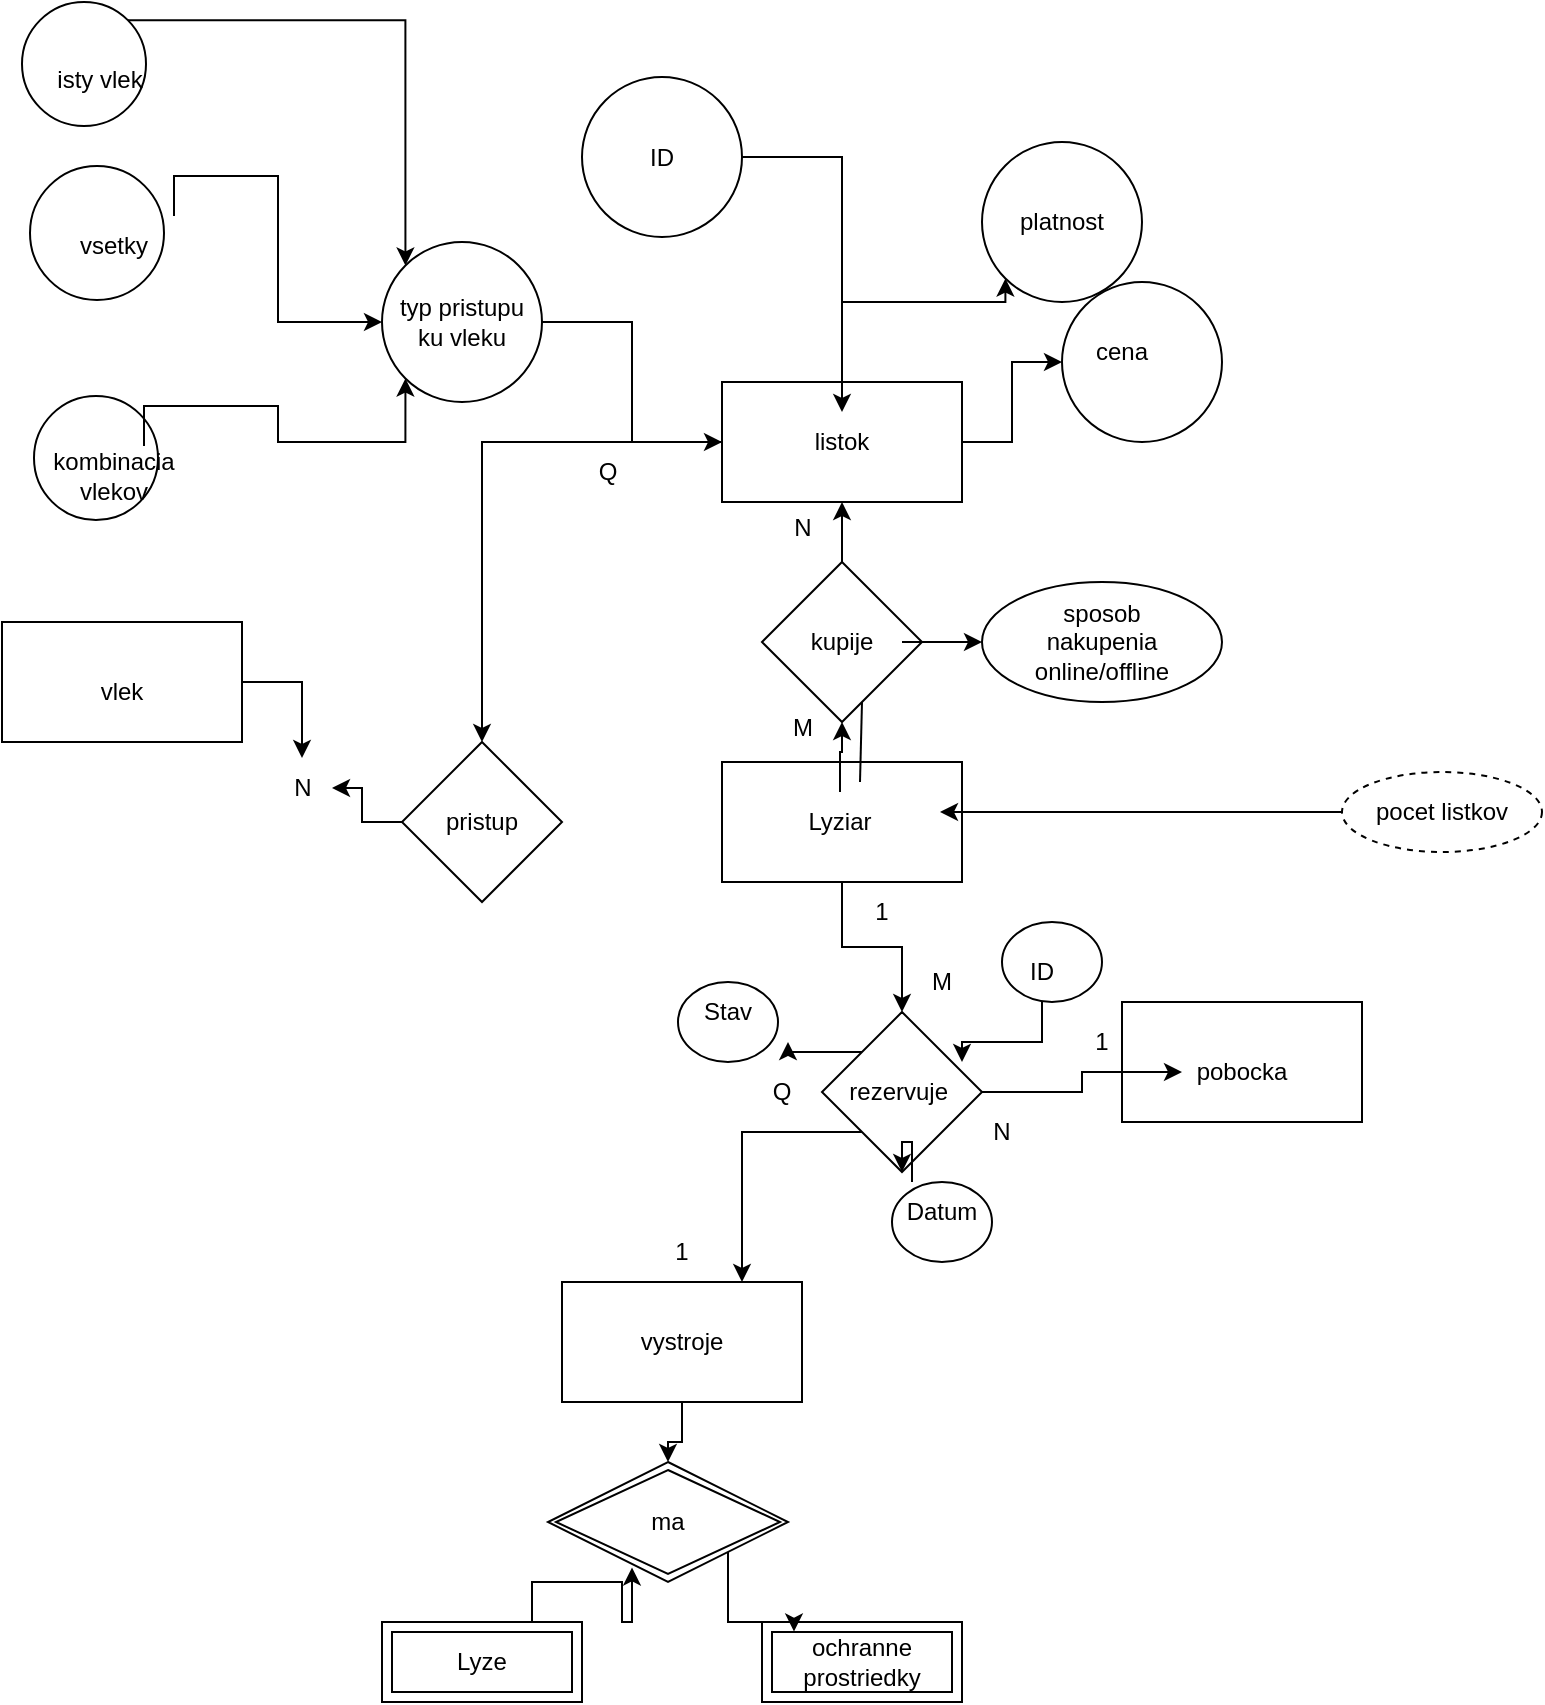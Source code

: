 <mxfile version="26.0.16">
  <diagram name="Сторінка-1" id="EbbtrPK-96Rvlipn7ob6">
    <mxGraphModel dx="2430" dy="869" grid="1" gridSize="10" guides="1" tooltips="1" connect="1" arrows="1" fold="1" page="1" pageScale="1" pageWidth="827" pageHeight="1169" math="0" shadow="0">
      <root>
        <mxCell id="0" />
        <mxCell id="1" parent="0" />
        <mxCell id="VFk0IlF5g3LK6-xfikvq-110" value="" style="edgeStyle=orthogonalEdgeStyle;rounded=0;orthogonalLoop=1;jettySize=auto;html=1;" edge="1" parent="1" source="VFk0IlF5g3LK6-xfikvq-1" target="VFk0IlF5g3LK6-xfikvq-109">
          <mxGeometry relative="1" as="geometry" />
        </mxCell>
        <mxCell id="VFk0IlF5g3LK6-xfikvq-1" value="" style="rounded=0;whiteSpace=wrap;html=1;" vertex="1" parent="1">
          <mxGeometry x="350" y="430" width="120" height="60" as="geometry" />
        </mxCell>
        <mxCell id="VFk0IlF5g3LK6-xfikvq-19" value="" style="edgeStyle=orthogonalEdgeStyle;rounded=0;orthogonalLoop=1;jettySize=auto;html=1;" edge="1" parent="1" source="VFk0IlF5g3LK6-xfikvq-2" target="VFk0IlF5g3LK6-xfikvq-18">
          <mxGeometry relative="1" as="geometry" />
        </mxCell>
        <mxCell id="VFk0IlF5g3LK6-xfikvq-2" value="Lyziar" style="text;html=1;align=center;verticalAlign=middle;whiteSpace=wrap;rounded=0;" vertex="1" parent="1">
          <mxGeometry x="379" y="445" width="60" height="30" as="geometry" />
        </mxCell>
        <mxCell id="VFk0IlF5g3LK6-xfikvq-78" value="" style="edgeStyle=orthogonalEdgeStyle;rounded=0;orthogonalLoop=1;jettySize=auto;html=1;entryX=0;entryY=1;entryDx=0;entryDy=0;" edge="1" parent="1" source="VFk0IlF5g3LK6-xfikvq-3" target="VFk0IlF5g3LK6-xfikvq-77">
          <mxGeometry relative="1" as="geometry">
            <Array as="points">
              <mxPoint x="410" y="200" />
              <mxPoint x="492" y="200" />
            </Array>
          </mxGeometry>
        </mxCell>
        <mxCell id="VFk0IlF5g3LK6-xfikvq-81" value="" style="edgeStyle=orthogonalEdgeStyle;rounded=0;orthogonalLoop=1;jettySize=auto;html=1;" edge="1" parent="1" source="VFk0IlF5g3LK6-xfikvq-3" target="VFk0IlF5g3LK6-xfikvq-80">
          <mxGeometry relative="1" as="geometry" />
        </mxCell>
        <mxCell id="VFk0IlF5g3LK6-xfikvq-138" style="edgeStyle=orthogonalEdgeStyle;rounded=0;orthogonalLoop=1;jettySize=auto;html=1;exitX=0;exitY=0.5;exitDx=0;exitDy=0;" edge="1" parent="1" source="VFk0IlF5g3LK6-xfikvq-3" target="VFk0IlF5g3LK6-xfikvq-137">
          <mxGeometry relative="1" as="geometry" />
        </mxCell>
        <mxCell id="VFk0IlF5g3LK6-xfikvq-3" value="" style="rounded=0;whiteSpace=wrap;html=1;" vertex="1" parent="1">
          <mxGeometry x="350" y="240" width="120" height="60" as="geometry" />
        </mxCell>
        <mxCell id="VFk0IlF5g3LK6-xfikvq-6" value="listok" style="text;html=1;align=center;verticalAlign=middle;whiteSpace=wrap;rounded=0;" vertex="1" parent="1">
          <mxGeometry x="380" y="255" width="60" height="30" as="geometry" />
        </mxCell>
        <mxCell id="VFk0IlF5g3LK6-xfikvq-18" value="" style="rhombus;whiteSpace=wrap;html=1;" vertex="1" parent="1">
          <mxGeometry x="370" y="330" width="80" height="80" as="geometry" />
        </mxCell>
        <mxCell id="VFk0IlF5g3LK6-xfikvq-60" value="" style="edgeStyle=orthogonalEdgeStyle;rounded=0;orthogonalLoop=1;jettySize=auto;html=1;" edge="1" parent="1" source="VFk0IlF5g3LK6-xfikvq-20" target="VFk0IlF5g3LK6-xfikvq-59">
          <mxGeometry relative="1" as="geometry" />
        </mxCell>
        <mxCell id="VFk0IlF5g3LK6-xfikvq-20" value="kupije" style="text;html=1;align=center;verticalAlign=middle;whiteSpace=wrap;rounded=0;" vertex="1" parent="1">
          <mxGeometry x="380" y="355" width="60" height="30" as="geometry" />
        </mxCell>
        <mxCell id="VFk0IlF5g3LK6-xfikvq-21" value="" style="endArrow=classic;html=1;rounded=0;exitX=0.5;exitY=0;exitDx=0;exitDy=0;entryX=0.5;entryY=1;entryDx=0;entryDy=0;" edge="1" parent="1" source="VFk0IlF5g3LK6-xfikvq-18">
          <mxGeometry width="50" height="50" relative="1" as="geometry">
            <mxPoint x="380" y="310" as="sourcePoint" />
            <mxPoint x="410" y="300" as="targetPoint" />
          </mxGeometry>
        </mxCell>
        <mxCell id="VFk0IlF5g3LK6-xfikvq-22" value="" style="endArrow=none;html=1;rounded=0;exitX=0.575;exitY=0.167;exitDx=0;exitDy=0;exitPerimeter=0;" edge="1" parent="1" source="VFk0IlF5g3LK6-xfikvq-1">
          <mxGeometry width="50" height="50" relative="1" as="geometry">
            <mxPoint x="380" y="310" as="sourcePoint" />
            <mxPoint x="420" y="400" as="targetPoint" />
          </mxGeometry>
        </mxCell>
        <mxCell id="VFk0IlF5g3LK6-xfikvq-150" value="" style="edgeStyle=orthogonalEdgeStyle;rounded=0;orthogonalLoop=1;jettySize=auto;html=1;" edge="1" parent="1" source="VFk0IlF5g3LK6-xfikvq-29" target="VFk0IlF5g3LK6-xfikvq-149">
          <mxGeometry relative="1" as="geometry" />
        </mxCell>
        <mxCell id="VFk0IlF5g3LK6-xfikvq-29" value="" style="whiteSpace=wrap;html=1;" vertex="1" parent="1">
          <mxGeometry x="270" y="690" width="120" height="60" as="geometry" />
        </mxCell>
        <mxCell id="VFk0IlF5g3LK6-xfikvq-31" value="vystroje" style="text;html=1;align=center;verticalAlign=middle;whiteSpace=wrap;rounded=0;" vertex="1" parent="1">
          <mxGeometry x="300" y="705" width="60" height="30" as="geometry" />
        </mxCell>
        <mxCell id="VFk0IlF5g3LK6-xfikvq-59" value="" style="ellipse;whiteSpace=wrap;html=1;" vertex="1" parent="1">
          <mxGeometry x="480" y="340" width="120" height="60" as="geometry" />
        </mxCell>
        <mxCell id="VFk0IlF5g3LK6-xfikvq-61" value="sposob nakupenia online/offline" style="text;html=1;align=center;verticalAlign=middle;whiteSpace=wrap;rounded=0;" vertex="1" parent="1">
          <mxGeometry x="510" y="355" width="60" height="30" as="geometry" />
        </mxCell>
        <mxCell id="VFk0IlF5g3LK6-xfikvq-68" value="" style="ellipse;whiteSpace=wrap;html=1;aspect=fixed;" vertex="1" parent="1">
          <mxGeometry x="4" y="132" width="67" height="67" as="geometry" />
        </mxCell>
        <mxCell id="VFk0IlF5g3LK6-xfikvq-69" value="" style="ellipse;whiteSpace=wrap;html=1;aspect=fixed;" vertex="1" parent="1">
          <mxGeometry x="6" y="247" width="62" height="62" as="geometry" />
        </mxCell>
        <mxCell id="VFk0IlF5g3LK6-xfikvq-165" style="edgeStyle=orthogonalEdgeStyle;rounded=0;orthogonalLoop=1;jettySize=auto;html=1;exitX=0.75;exitY=0;exitDx=0;exitDy=0;entryX=0;entryY=1;entryDx=0;entryDy=0;" edge="1" parent="1" source="VFk0IlF5g3LK6-xfikvq-72" target="VFk0IlF5g3LK6-xfikvq-161">
          <mxGeometry relative="1" as="geometry" />
        </mxCell>
        <mxCell id="VFk0IlF5g3LK6-xfikvq-72" value="kombinacia vlekov" style="text;html=1;align=center;verticalAlign=middle;whiteSpace=wrap;rounded=0;" vertex="1" parent="1">
          <mxGeometry x="16" y="272" width="60" height="30" as="geometry" />
        </mxCell>
        <mxCell id="VFk0IlF5g3LK6-xfikvq-164" style="edgeStyle=orthogonalEdgeStyle;rounded=0;orthogonalLoop=1;jettySize=auto;html=1;exitX=1;exitY=0;exitDx=0;exitDy=0;" edge="1" parent="1" source="VFk0IlF5g3LK6-xfikvq-73" target="VFk0IlF5g3LK6-xfikvq-161">
          <mxGeometry relative="1" as="geometry" />
        </mxCell>
        <mxCell id="VFk0IlF5g3LK6-xfikvq-73" value="vsetky" style="text;html=1;align=center;verticalAlign=middle;whiteSpace=wrap;rounded=0;" vertex="1" parent="1">
          <mxGeometry x="16" y="157" width="60" height="30" as="geometry" />
        </mxCell>
        <mxCell id="VFk0IlF5g3LK6-xfikvq-163" style="edgeStyle=orthogonalEdgeStyle;rounded=0;orthogonalLoop=1;jettySize=auto;html=1;exitX=1;exitY=0;exitDx=0;exitDy=0;entryX=0;entryY=0;entryDx=0;entryDy=0;" edge="1" parent="1" source="VFk0IlF5g3LK6-xfikvq-74" target="VFk0IlF5g3LK6-xfikvq-161">
          <mxGeometry relative="1" as="geometry" />
        </mxCell>
        <mxCell id="VFk0IlF5g3LK6-xfikvq-74" value="" style="ellipse;whiteSpace=wrap;html=1;aspect=fixed;" vertex="1" parent="1">
          <mxGeometry y="50" width="62" height="62" as="geometry" />
        </mxCell>
        <mxCell id="VFk0IlF5g3LK6-xfikvq-76" value="isty vlek" style="text;html=1;align=center;verticalAlign=middle;whiteSpace=wrap;rounded=0;" vertex="1" parent="1">
          <mxGeometry x="10" y="72" width="58" height="33" as="geometry" />
        </mxCell>
        <mxCell id="VFk0IlF5g3LK6-xfikvq-77" value="" style="ellipse;whiteSpace=wrap;html=1;aspect=fixed;" vertex="1" parent="1">
          <mxGeometry x="480" y="120" width="80" height="80" as="geometry" />
        </mxCell>
        <mxCell id="VFk0IlF5g3LK6-xfikvq-79" value="platnost" style="text;html=1;align=center;verticalAlign=middle;whiteSpace=wrap;rounded=0;" vertex="1" parent="1">
          <mxGeometry x="490" y="145" width="60" height="30" as="geometry" />
        </mxCell>
        <mxCell id="VFk0IlF5g3LK6-xfikvq-80" value="" style="ellipse;whiteSpace=wrap;html=1;aspect=fixed;" vertex="1" parent="1">
          <mxGeometry x="520" y="190" width="80" height="80" as="geometry" />
        </mxCell>
        <mxCell id="VFk0IlF5g3LK6-xfikvq-82" value="cena" style="text;html=1;align=center;verticalAlign=middle;whiteSpace=wrap;rounded=0;" vertex="1" parent="1">
          <mxGeometry x="520" y="210" width="60" height="30" as="geometry" />
        </mxCell>
        <mxCell id="VFk0IlF5g3LK6-xfikvq-84" value="" style="edgeStyle=orthogonalEdgeStyle;rounded=0;orthogonalLoop=1;jettySize=auto;html=1;" edge="1" parent="1" source="VFk0IlF5g3LK6-xfikvq-83" target="VFk0IlF5g3LK6-xfikvq-6">
          <mxGeometry relative="1" as="geometry" />
        </mxCell>
        <mxCell id="VFk0IlF5g3LK6-xfikvq-83" value="" style="ellipse;whiteSpace=wrap;html=1;aspect=fixed;" vertex="1" parent="1">
          <mxGeometry x="280" y="87.5" width="80" height="80" as="geometry" />
        </mxCell>
        <mxCell id="VFk0IlF5g3LK6-xfikvq-85" value="ID" style="text;html=1;align=center;verticalAlign=middle;whiteSpace=wrap;rounded=0;" vertex="1" parent="1">
          <mxGeometry x="290" y="110" width="60" height="35" as="geometry" />
        </mxCell>
        <mxCell id="VFk0IlF5g3LK6-xfikvq-157" value="" style="edgeStyle=orthogonalEdgeStyle;rounded=0;orthogonalLoop=1;jettySize=auto;html=1;" edge="1" parent="1" source="VFk0IlF5g3LK6-xfikvq-96" target="VFk0IlF5g3LK6-xfikvq-140">
          <mxGeometry relative="1" as="geometry" />
        </mxCell>
        <mxCell id="VFk0IlF5g3LK6-xfikvq-96" value="" style="rounded=0;whiteSpace=wrap;html=1;" vertex="1" parent="1">
          <mxGeometry x="-10" y="360" width="120" height="60" as="geometry" />
        </mxCell>
        <mxCell id="VFk0IlF5g3LK6-xfikvq-105" value="" style="rounded=0;whiteSpace=wrap;html=1;" vertex="1" parent="1">
          <mxGeometry x="550" y="550" width="120" height="60" as="geometry" />
        </mxCell>
        <mxCell id="VFk0IlF5g3LK6-xfikvq-106" value="pobocka" style="text;html=1;align=center;verticalAlign=middle;whiteSpace=wrap;rounded=0;" vertex="1" parent="1">
          <mxGeometry x="580" y="570" width="60" height="30" as="geometry" />
        </mxCell>
        <mxCell id="VFk0IlF5g3LK6-xfikvq-111" value="" style="edgeStyle=orthogonalEdgeStyle;rounded=0;orthogonalLoop=1;jettySize=auto;html=1;" edge="1" parent="1" source="VFk0IlF5g3LK6-xfikvq-109" target="VFk0IlF5g3LK6-xfikvq-106">
          <mxGeometry relative="1" as="geometry" />
        </mxCell>
        <mxCell id="VFk0IlF5g3LK6-xfikvq-120" style="edgeStyle=orthogonalEdgeStyle;rounded=0;orthogonalLoop=1;jettySize=auto;html=1;exitX=0;exitY=1;exitDx=0;exitDy=0;entryX=0.75;entryY=0;entryDx=0;entryDy=0;" edge="1" parent="1" source="VFk0IlF5g3LK6-xfikvq-109" target="VFk0IlF5g3LK6-xfikvq-29">
          <mxGeometry relative="1" as="geometry" />
        </mxCell>
        <mxCell id="VFk0IlF5g3LK6-xfikvq-130" style="edgeStyle=orthogonalEdgeStyle;rounded=0;orthogonalLoop=1;jettySize=auto;html=1;exitX=0;exitY=0;exitDx=0;exitDy=0;entryX=1;entryY=1;entryDx=0;entryDy=0;" edge="1" parent="1" source="VFk0IlF5g3LK6-xfikvq-109" target="VFk0IlF5g3LK6-xfikvq-124">
          <mxGeometry relative="1" as="geometry" />
        </mxCell>
        <mxCell id="VFk0IlF5g3LK6-xfikvq-109" value="" style="rhombus;whiteSpace=wrap;html=1;" vertex="1" parent="1">
          <mxGeometry x="400" y="555" width="80" height="80" as="geometry" />
        </mxCell>
        <mxCell id="VFk0IlF5g3LK6-xfikvq-112" value="rezervuje&amp;nbsp;" style="text;html=1;align=center;verticalAlign=middle;whiteSpace=wrap;rounded=0;" vertex="1" parent="1">
          <mxGeometry x="410" y="580" width="60" height="30" as="geometry" />
        </mxCell>
        <mxCell id="VFk0IlF5g3LK6-xfikvq-113" value="1" style="text;html=1;align=center;verticalAlign=middle;whiteSpace=wrap;rounded=0;" vertex="1" parent="1">
          <mxGeometry x="400" y="490" width="60" height="30" as="geometry" />
        </mxCell>
        <mxCell id="VFk0IlF5g3LK6-xfikvq-114" value="N" style="text;html=1;align=center;verticalAlign=middle;whiteSpace=wrap;rounded=0;" vertex="1" parent="1">
          <mxGeometry x="460" y="600" width="60" height="30" as="geometry" />
        </mxCell>
        <mxCell id="VFk0IlF5g3LK6-xfikvq-116" value="M" style="text;html=1;align=center;verticalAlign=middle;whiteSpace=wrap;rounded=0;" vertex="1" parent="1">
          <mxGeometry x="430" y="525" width="60" height="30" as="geometry" />
        </mxCell>
        <mxCell id="VFk0IlF5g3LK6-xfikvq-117" value="1" style="text;html=1;align=center;verticalAlign=middle;whiteSpace=wrap;rounded=0;" vertex="1" parent="1">
          <mxGeometry x="510" y="555" width="60" height="30" as="geometry" />
        </mxCell>
        <mxCell id="VFk0IlF5g3LK6-xfikvq-121" value="Q" style="text;html=1;align=center;verticalAlign=middle;whiteSpace=wrap;rounded=0;" vertex="1" parent="1">
          <mxGeometry x="350" y="580" width="60" height="30" as="geometry" />
        </mxCell>
        <mxCell id="VFk0IlF5g3LK6-xfikvq-122" value="1" style="text;html=1;align=center;verticalAlign=middle;whiteSpace=wrap;rounded=0;" vertex="1" parent="1">
          <mxGeometry x="300" y="660" width="60" height="30" as="geometry" />
        </mxCell>
        <mxCell id="VFk0IlF5g3LK6-xfikvq-123" value="" style="ellipse;whiteSpace=wrap;html=1;" vertex="1" parent="1">
          <mxGeometry x="328" y="540" width="50" height="40" as="geometry" />
        </mxCell>
        <mxCell id="VFk0IlF5g3LK6-xfikvq-124" value="Stav" style="text;html=1;align=center;verticalAlign=middle;whiteSpace=wrap;rounded=0;" vertex="1" parent="1">
          <mxGeometry x="323" y="540" width="60" height="30" as="geometry" />
        </mxCell>
        <mxCell id="VFk0IlF5g3LK6-xfikvq-125" value="" style="ellipse;whiteSpace=wrap;html=1;" vertex="1" parent="1">
          <mxGeometry x="490" y="510" width="50" height="40" as="geometry" />
        </mxCell>
        <mxCell id="VFk0IlF5g3LK6-xfikvq-131" style="edgeStyle=orthogonalEdgeStyle;rounded=0;orthogonalLoop=1;jettySize=auto;html=1;exitX=0.5;exitY=1;exitDx=0;exitDy=0;entryX=1;entryY=0;entryDx=0;entryDy=0;" edge="1" parent="1" source="VFk0IlF5g3LK6-xfikvq-126" target="VFk0IlF5g3LK6-xfikvq-112">
          <mxGeometry relative="1" as="geometry" />
        </mxCell>
        <mxCell id="VFk0IlF5g3LK6-xfikvq-126" value="ID" style="text;html=1;align=center;verticalAlign=middle;whiteSpace=wrap;rounded=0;" vertex="1" parent="1">
          <mxGeometry x="480" y="520" width="60" height="30" as="geometry" />
        </mxCell>
        <mxCell id="VFk0IlF5g3LK6-xfikvq-127" value="" style="ellipse;whiteSpace=wrap;html=1;" vertex="1" parent="1">
          <mxGeometry x="435" y="640" width="50" height="40" as="geometry" />
        </mxCell>
        <mxCell id="VFk0IlF5g3LK6-xfikvq-132" style="edgeStyle=orthogonalEdgeStyle;rounded=0;orthogonalLoop=1;jettySize=auto;html=1;exitX=0.25;exitY=0;exitDx=0;exitDy=0;" edge="1" parent="1" source="VFk0IlF5g3LK6-xfikvq-128" target="VFk0IlF5g3LK6-xfikvq-109">
          <mxGeometry relative="1" as="geometry" />
        </mxCell>
        <mxCell id="VFk0IlF5g3LK6-xfikvq-128" value="Datum" style="text;html=1;align=center;verticalAlign=middle;whiteSpace=wrap;rounded=0;" vertex="1" parent="1">
          <mxGeometry x="430" y="640" width="60" height="30" as="geometry" />
        </mxCell>
        <mxCell id="VFk0IlF5g3LK6-xfikvq-133" value="vlek" style="text;html=1;align=center;verticalAlign=middle;whiteSpace=wrap;rounded=0;" vertex="1" parent="1">
          <mxGeometry x="20" y="380" width="60" height="30" as="geometry" />
        </mxCell>
        <mxCell id="VFk0IlF5g3LK6-xfikvq-158" value="" style="edgeStyle=orthogonalEdgeStyle;rounded=0;orthogonalLoop=1;jettySize=auto;html=1;" edge="1" parent="1" source="VFk0IlF5g3LK6-xfikvq-137" target="VFk0IlF5g3LK6-xfikvq-140">
          <mxGeometry relative="1" as="geometry" />
        </mxCell>
        <mxCell id="VFk0IlF5g3LK6-xfikvq-137" value="pristup" style="rhombus;whiteSpace=wrap;html=1;" vertex="1" parent="1">
          <mxGeometry x="190" y="420" width="80" height="80" as="geometry" />
        </mxCell>
        <mxCell id="VFk0IlF5g3LK6-xfikvq-139" value="Q" style="text;html=1;align=center;verticalAlign=middle;whiteSpace=wrap;rounded=0;" vertex="1" parent="1">
          <mxGeometry x="263" y="270" width="60" height="30" as="geometry" />
        </mxCell>
        <mxCell id="VFk0IlF5g3LK6-xfikvq-140" value="N" style="text;html=1;align=center;verticalAlign=middle;resizable=0;points=[];autosize=1;strokeColor=none;fillColor=none;" vertex="1" parent="1">
          <mxGeometry x="125" y="428" width="30" height="30" as="geometry" />
        </mxCell>
        <mxCell id="VFk0IlF5g3LK6-xfikvq-145" value="Lyze" style="shape=ext;margin=3;double=1;whiteSpace=wrap;html=1;align=center;" vertex="1" parent="1">
          <mxGeometry x="180" y="860" width="100" height="40" as="geometry" />
        </mxCell>
        <mxCell id="VFk0IlF5g3LK6-xfikvq-146" value="ochranne prostriedky" style="shape=ext;margin=3;double=1;whiteSpace=wrap;html=1;align=center;" vertex="1" parent="1">
          <mxGeometry x="370" y="860" width="100" height="40" as="geometry" />
        </mxCell>
        <mxCell id="VFk0IlF5g3LK6-xfikvq-149" value="ma" style="shape=rhombus;double=1;perimeter=rhombusPerimeter;whiteSpace=wrap;html=1;align=center;" vertex="1" parent="1">
          <mxGeometry x="263" y="780" width="120" height="60" as="geometry" />
        </mxCell>
        <mxCell id="VFk0IlF5g3LK6-xfikvq-151" style="edgeStyle=orthogonalEdgeStyle;rounded=0;orthogonalLoop=1;jettySize=auto;html=1;exitX=0.75;exitY=0;exitDx=0;exitDy=0;entryX=0.35;entryY=0.879;entryDx=0;entryDy=0;entryPerimeter=0;" edge="1" parent="1" source="VFk0IlF5g3LK6-xfikvq-145" target="VFk0IlF5g3LK6-xfikvq-149">
          <mxGeometry relative="1" as="geometry" />
        </mxCell>
        <mxCell id="VFk0IlF5g3LK6-xfikvq-152" style="edgeStyle=orthogonalEdgeStyle;rounded=0;orthogonalLoop=1;jettySize=auto;html=1;exitX=1;exitY=1;exitDx=0;exitDy=0;entryX=0.16;entryY=0.119;entryDx=0;entryDy=0;entryPerimeter=0;" edge="1" parent="1" source="VFk0IlF5g3LK6-xfikvq-149" target="VFk0IlF5g3LK6-xfikvq-146">
          <mxGeometry relative="1" as="geometry" />
        </mxCell>
        <mxCell id="VFk0IlF5g3LK6-xfikvq-156" value="" style="edgeStyle=orthogonalEdgeStyle;rounded=0;orthogonalLoop=1;jettySize=auto;html=1;" edge="1" parent="1" source="VFk0IlF5g3LK6-xfikvq-154">
          <mxGeometry relative="1" as="geometry">
            <mxPoint x="459" y="455" as="targetPoint" />
          </mxGeometry>
        </mxCell>
        <mxCell id="VFk0IlF5g3LK6-xfikvq-154" value="pocet listkov" style="ellipse;whiteSpace=wrap;html=1;align=center;dashed=1;" vertex="1" parent="1">
          <mxGeometry x="660" y="435" width="100" height="40" as="geometry" />
        </mxCell>
        <mxCell id="VFk0IlF5g3LK6-xfikvq-159" value="М" style="text;html=1;align=center;verticalAlign=middle;resizable=0;points=[];autosize=1;strokeColor=none;fillColor=none;" vertex="1" parent="1">
          <mxGeometry x="375" y="398" width="30" height="30" as="geometry" />
        </mxCell>
        <mxCell id="VFk0IlF5g3LK6-xfikvq-160" value="N" style="text;html=1;align=center;verticalAlign=middle;resizable=0;points=[];autosize=1;strokeColor=none;fillColor=none;" vertex="1" parent="1">
          <mxGeometry x="375" y="298" width="30" height="30" as="geometry" />
        </mxCell>
        <mxCell id="VFk0IlF5g3LK6-xfikvq-162" value="" style="edgeStyle=orthogonalEdgeStyle;rounded=0;orthogonalLoop=1;jettySize=auto;html=1;" edge="1" parent="1" source="VFk0IlF5g3LK6-xfikvq-161" target="VFk0IlF5g3LK6-xfikvq-3">
          <mxGeometry relative="1" as="geometry" />
        </mxCell>
        <mxCell id="VFk0IlF5g3LK6-xfikvq-161" value="typ pristupu ku vleku" style="ellipse;whiteSpace=wrap;html=1;" vertex="1" parent="1">
          <mxGeometry x="180" y="170" width="80" height="80" as="geometry" />
        </mxCell>
      </root>
    </mxGraphModel>
  </diagram>
</mxfile>
